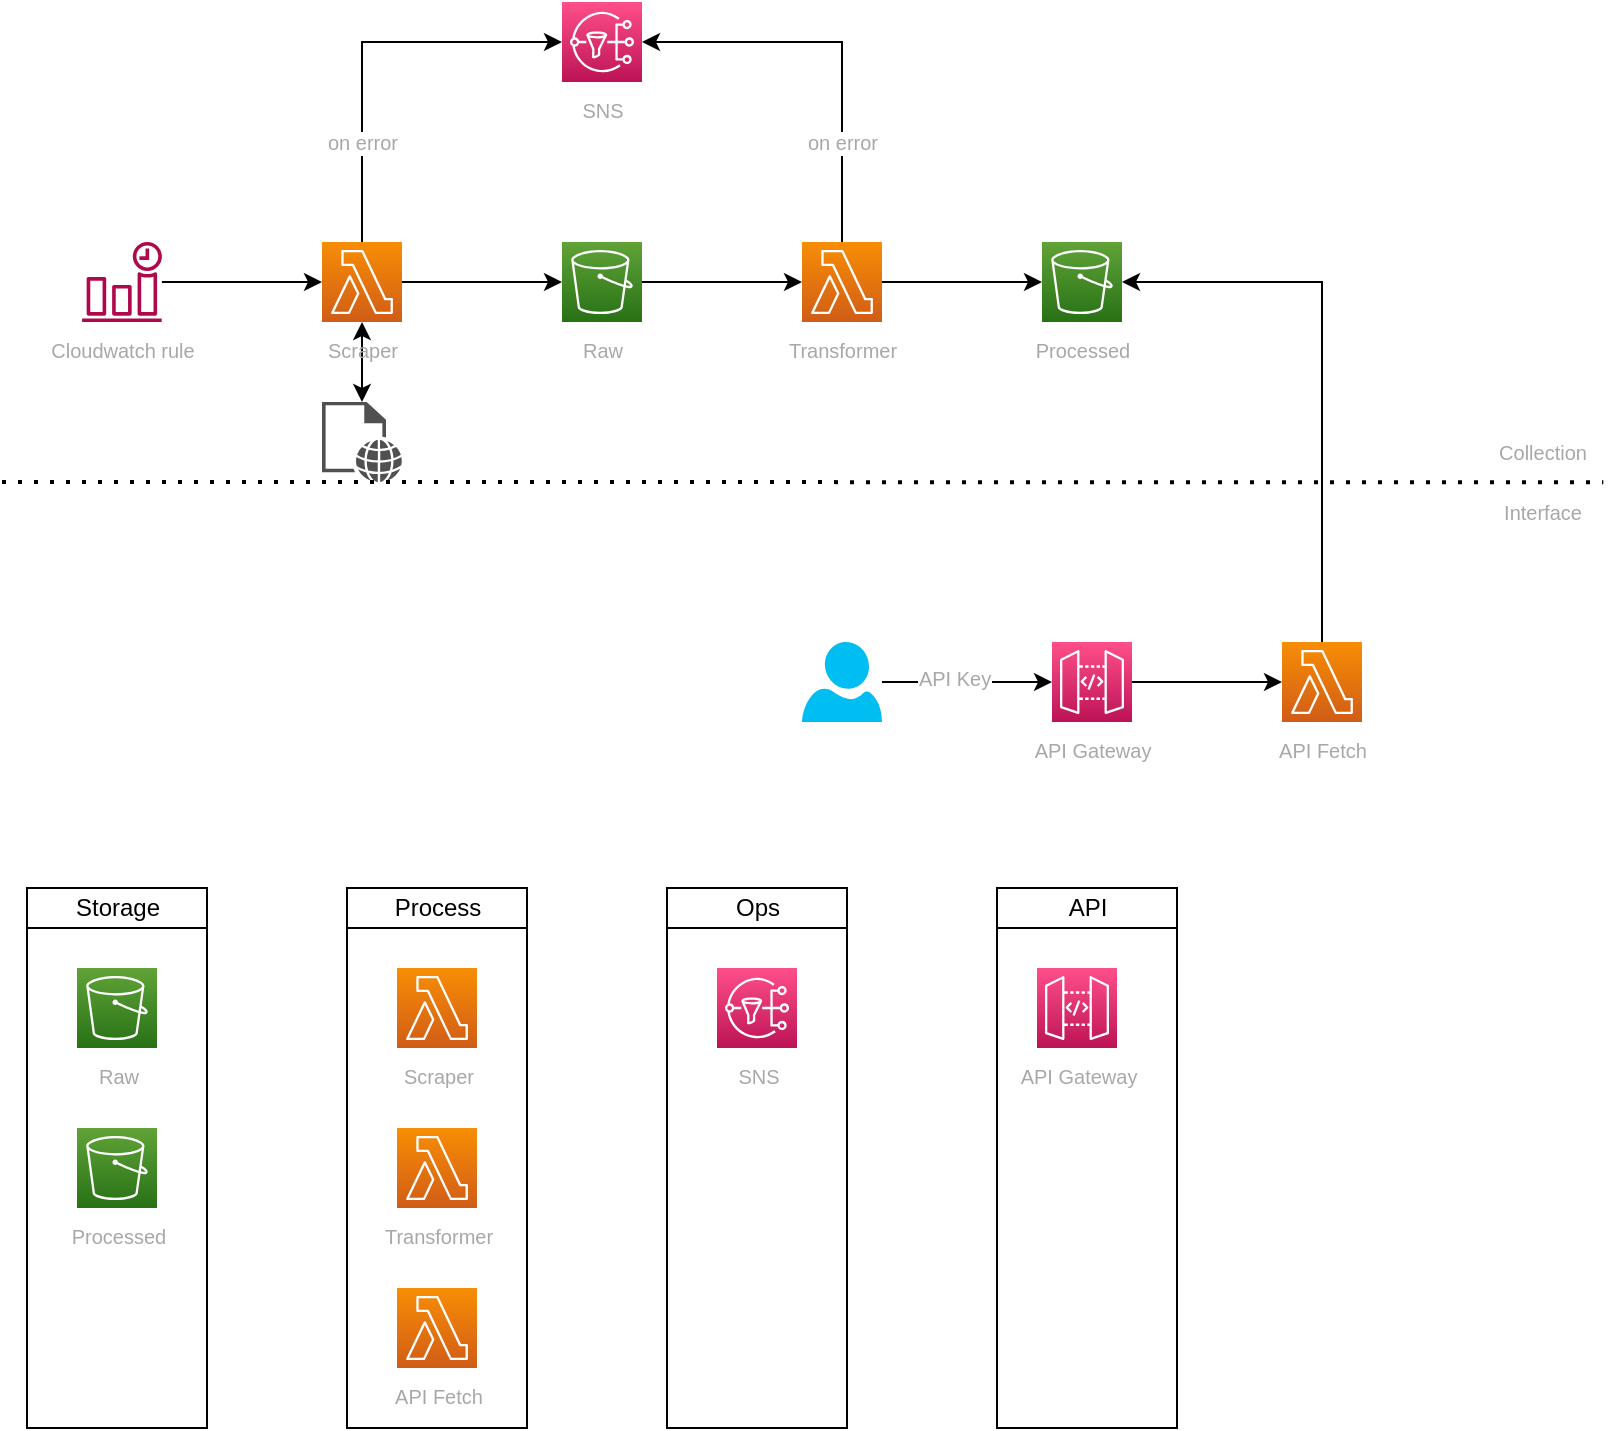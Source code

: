 <mxfile version="20.3.0" type="device"><diagram id="VQ2U64w_ggp7CO2N94mP" name="Page-1"><mxGraphModel dx="1527" dy="915" grid="0" gridSize="10" guides="1" tooltips="1" connect="1" arrows="1" fold="1" page="1" pageScale="1" pageWidth="1169" pageHeight="827" math="0" shadow="0"><root><mxCell id="0"/><mxCell id="1" parent="0"/><mxCell id="UB8Hpx1jXRo_iKFsHxC2-7" style="edgeStyle=orthogonalEdgeStyle;rounded=0;orthogonalLoop=1;jettySize=auto;html=1;fontSize=10;fontColor=#A8A8A8;" parent="1" source="UB8Hpx1jXRo_iKFsHxC2-1" target="UB8Hpx1jXRo_iKFsHxC2-6" edge="1"><mxGeometry relative="1" as="geometry"/></mxCell><mxCell id="UB8Hpx1jXRo_iKFsHxC2-10" style="edgeStyle=orthogonalEdgeStyle;rounded=0;orthogonalLoop=1;jettySize=auto;html=1;fontSize=10;fontColor=#A8A8A8;startArrow=classic;startFill=1;" parent="1" source="UB8Hpx1jXRo_iKFsHxC2-1" target="UB8Hpx1jXRo_iKFsHxC2-9" edge="1"><mxGeometry relative="1" as="geometry"/></mxCell><mxCell id="UB8Hpx1jXRo_iKFsHxC2-27" style="edgeStyle=orthogonalEdgeStyle;rounded=0;orthogonalLoop=1;jettySize=auto;html=1;entryX=0;entryY=0.5;entryDx=0;entryDy=0;entryPerimeter=0;fontSize=10;fontColor=#A8A8A8;startArrow=none;startFill=0;" parent="1" source="UB8Hpx1jXRo_iKFsHxC2-1" target="UB8Hpx1jXRo_iKFsHxC2-26" edge="1"><mxGeometry relative="1" as="geometry"><Array as="points"><mxPoint x="220" y="100"/></Array></mxGeometry></mxCell><mxCell id="UB8Hpx1jXRo_iKFsHxC2-30" value="on error" style="edgeLabel;html=1;align=center;verticalAlign=middle;resizable=0;points=[];fontSize=10;fontColor=#A8A8A8;" parent="UB8Hpx1jXRo_iKFsHxC2-27" vertex="1" connectable="0"><mxGeometry x="-0.362" relative="1" as="geometry"><mxPoint y="14" as="offset"/></mxGeometry></mxCell><mxCell id="UB8Hpx1jXRo_iKFsHxC2-1" value="&lt;font style=&quot;font-size: 10px;&quot; color=&quot;#a8a8a8&quot;&gt;Scraper&lt;/font&gt;" style="sketch=0;points=[[0,0,0],[0.25,0,0],[0.5,0,0],[0.75,0,0],[1,0,0],[0,1,0],[0.25,1,0],[0.5,1,0],[0.75,1,0],[1,1,0],[0,0.25,0],[0,0.5,0],[0,0.75,0],[1,0.25,0],[1,0.5,0],[1,0.75,0]];outlineConnect=0;fontColor=#232F3E;gradientColor=#F78E04;gradientDirection=north;fillColor=#D05C17;strokeColor=#ffffff;dashed=0;verticalLabelPosition=bottom;verticalAlign=top;align=center;html=1;fontSize=12;fontStyle=0;aspect=fixed;shape=mxgraph.aws4.resourceIcon;resIcon=mxgraph.aws4.lambda;" parent="1" vertex="1"><mxGeometry x="200" y="200" width="40" height="40" as="geometry"/></mxCell><mxCell id="UB8Hpx1jXRo_iKFsHxC2-3" style="edgeStyle=orthogonalEdgeStyle;rounded=0;orthogonalLoop=1;jettySize=auto;html=1;entryX=0;entryY=0.5;entryDx=0;entryDy=0;entryPerimeter=0;" parent="1" source="UB8Hpx1jXRo_iKFsHxC2-2" target="UB8Hpx1jXRo_iKFsHxC2-1" edge="1"><mxGeometry relative="1" as="geometry"/></mxCell><mxCell id="UB8Hpx1jXRo_iKFsHxC2-2" value="&lt;font style=&quot;font-size: 10px;&quot; color=&quot;#a8a8a8&quot;&gt;Cloudwatch rule&lt;/font&gt;" style="sketch=0;outlineConnect=0;fontColor=#232F3E;gradientColor=none;fillColor=#B0084D;strokeColor=none;dashed=0;verticalLabelPosition=bottom;verticalAlign=top;align=center;html=1;fontSize=12;fontStyle=0;aspect=fixed;pointerEvents=1;shape=mxgraph.aws4.event_time_based;" parent="1" vertex="1"><mxGeometry x="80" y="200" width="40" height="40" as="geometry"/></mxCell><mxCell id="UB8Hpx1jXRo_iKFsHxC2-12" style="edgeStyle=orthogonalEdgeStyle;rounded=0;orthogonalLoop=1;jettySize=auto;html=1;fontSize=10;fontColor=#A8A8A8;startArrow=none;startFill=0;" parent="1" source="UB8Hpx1jXRo_iKFsHxC2-6" target="UB8Hpx1jXRo_iKFsHxC2-11" edge="1"><mxGeometry relative="1" as="geometry"/></mxCell><mxCell id="UB8Hpx1jXRo_iKFsHxC2-6" value="&lt;font style=&quot;font-size: 10px;&quot; color=&quot;#a8a8a8&quot;&gt;Raw&lt;/font&gt;" style="sketch=0;points=[[0,0,0],[0.25,0,0],[0.5,0,0],[0.75,0,0],[1,0,0],[0,1,0],[0.25,1,0],[0.5,1,0],[0.75,1,0],[1,1,0],[0,0.25,0],[0,0.5,0],[0,0.75,0],[1,0.25,0],[1,0.5,0],[1,0.75,0]];outlineConnect=0;fontColor=#232F3E;gradientColor=#60A337;gradientDirection=north;fillColor=#277116;strokeColor=#ffffff;dashed=0;verticalLabelPosition=bottom;verticalAlign=top;align=center;html=1;fontSize=12;fontStyle=0;aspect=fixed;shape=mxgraph.aws4.resourceIcon;resIcon=mxgraph.aws4.s3;" parent="1" vertex="1"><mxGeometry x="320" y="200" width="40" height="40" as="geometry"/></mxCell><mxCell id="UB8Hpx1jXRo_iKFsHxC2-9" value="" style="sketch=0;pointerEvents=1;shadow=0;dashed=0;html=1;strokeColor=none;fillColor=#505050;labelPosition=center;verticalLabelPosition=bottom;verticalAlign=top;outlineConnect=0;align=center;shape=mxgraph.office.concepts.web_page;fontSize=10;fontColor=#A8A8A8;" parent="1" vertex="1"><mxGeometry x="200" y="280" width="40" height="40" as="geometry"/></mxCell><mxCell id="UB8Hpx1jXRo_iKFsHxC2-14" style="edgeStyle=orthogonalEdgeStyle;rounded=0;orthogonalLoop=1;jettySize=auto;html=1;fontSize=10;fontColor=#A8A8A8;startArrow=none;startFill=0;" parent="1" source="UB8Hpx1jXRo_iKFsHxC2-11" target="UB8Hpx1jXRo_iKFsHxC2-13" edge="1"><mxGeometry relative="1" as="geometry"/></mxCell><mxCell id="UB8Hpx1jXRo_iKFsHxC2-28" style="edgeStyle=orthogonalEdgeStyle;rounded=0;orthogonalLoop=1;jettySize=auto;html=1;entryX=1;entryY=0.5;entryDx=0;entryDy=0;entryPerimeter=0;fontSize=10;fontColor=#A8A8A8;startArrow=none;startFill=0;" parent="1" source="UB8Hpx1jXRo_iKFsHxC2-11" target="UB8Hpx1jXRo_iKFsHxC2-26" edge="1"><mxGeometry relative="1" as="geometry"><Array as="points"><mxPoint x="460" y="100"/></Array></mxGeometry></mxCell><mxCell id="UB8Hpx1jXRo_iKFsHxC2-29" value="on error" style="edgeLabel;html=1;align=center;verticalAlign=middle;resizable=0;points=[];fontSize=10;fontColor=#A8A8A8;" parent="UB8Hpx1jXRo_iKFsHxC2-28" vertex="1" connectable="0"><mxGeometry x="-0.301" y="-1" relative="1" as="geometry"><mxPoint x="-1" y="20" as="offset"/></mxGeometry></mxCell><mxCell id="UB8Hpx1jXRo_iKFsHxC2-11" value="&lt;font color=&quot;#a8a8a8&quot;&gt;&lt;span style=&quot;font-size: 10px;&quot;&gt;Transformer&lt;/span&gt;&lt;/font&gt;" style="sketch=0;points=[[0,0,0],[0.25,0,0],[0.5,0,0],[0.75,0,0],[1,0,0],[0,1,0],[0.25,1,0],[0.5,1,0],[0.75,1,0],[1,1,0],[0,0.25,0],[0,0.5,0],[0,0.75,0],[1,0.25,0],[1,0.5,0],[1,0.75,0]];outlineConnect=0;fontColor=#232F3E;gradientColor=#F78E04;gradientDirection=north;fillColor=#D05C17;strokeColor=#ffffff;dashed=0;verticalLabelPosition=bottom;verticalAlign=top;align=center;html=1;fontSize=12;fontStyle=0;aspect=fixed;shape=mxgraph.aws4.resourceIcon;resIcon=mxgraph.aws4.lambda;" parent="1" vertex="1"><mxGeometry x="440" y="200" width="40" height="40" as="geometry"/></mxCell><mxCell id="UB8Hpx1jXRo_iKFsHxC2-13" value="&lt;font style=&quot;font-size: 10px;&quot; color=&quot;#a8a8a8&quot;&gt;Processed&lt;/font&gt;" style="sketch=0;points=[[0,0,0],[0.25,0,0],[0.5,0,0],[0.75,0,0],[1,0,0],[0,1,0],[0.25,1,0],[0.5,1,0],[0.75,1,0],[1,1,0],[0,0.25,0],[0,0.5,0],[0,0.75,0],[1,0.25,0],[1,0.5,0],[1,0.75,0]];outlineConnect=0;fontColor=#232F3E;gradientColor=#60A337;gradientDirection=north;fillColor=#277116;strokeColor=#ffffff;dashed=0;verticalLabelPosition=bottom;verticalAlign=top;align=center;html=1;fontSize=12;fontStyle=0;aspect=fixed;shape=mxgraph.aws4.resourceIcon;resIcon=mxgraph.aws4.s3;" parent="1" vertex="1"><mxGeometry x="560" y="200" width="40" height="40" as="geometry"/></mxCell><mxCell id="UB8Hpx1jXRo_iKFsHxC2-18" style="edgeStyle=orthogonalEdgeStyle;rounded=0;orthogonalLoop=1;jettySize=auto;html=1;entryX=0;entryY=0.5;entryDx=0;entryDy=0;entryPerimeter=0;fontSize=10;fontColor=#A8A8A8;startArrow=none;startFill=0;" parent="1" source="UB8Hpx1jXRo_iKFsHxC2-15" target="UB8Hpx1jXRo_iKFsHxC2-17" edge="1"><mxGeometry relative="1" as="geometry"/></mxCell><mxCell id="UB8Hpx1jXRo_iKFsHxC2-15" value="&lt;font style=&quot;font-size: 10px;&quot; color=&quot;#a8a8a8&quot;&gt;API Gateway&lt;/font&gt;" style="sketch=0;points=[[0,0,0],[0.25,0,0],[0.5,0,0],[0.75,0,0],[1,0,0],[0,1,0],[0.25,1,0],[0.5,1,0],[0.75,1,0],[1,1,0],[0,0.25,0],[0,0.5,0],[0,0.75,0],[1,0.25,0],[1,0.5,0],[1,0.75,0]];outlineConnect=0;fontColor=#232F3E;gradientColor=#FF4F8B;gradientDirection=north;fillColor=#BC1356;strokeColor=#ffffff;dashed=0;verticalLabelPosition=bottom;verticalAlign=top;align=center;html=1;fontSize=12;fontStyle=0;aspect=fixed;shape=mxgraph.aws4.resourceIcon;resIcon=mxgraph.aws4.api_gateway;" parent="1" vertex="1"><mxGeometry x="565" y="400" width="40" height="40" as="geometry"/></mxCell><mxCell id="UB8Hpx1jXRo_iKFsHxC2-19" style="edgeStyle=orthogonalEdgeStyle;rounded=0;orthogonalLoop=1;jettySize=auto;html=1;entryX=1;entryY=0.5;entryDx=0;entryDy=0;entryPerimeter=0;fontSize=10;fontColor=#A8A8A8;startArrow=none;startFill=0;" parent="1" source="UB8Hpx1jXRo_iKFsHxC2-17" target="UB8Hpx1jXRo_iKFsHxC2-13" edge="1"><mxGeometry relative="1" as="geometry"><Array as="points"><mxPoint x="700" y="220"/></Array></mxGeometry></mxCell><mxCell id="UB8Hpx1jXRo_iKFsHxC2-17" value="&lt;font color=&quot;#a8a8a8&quot;&gt;&lt;span style=&quot;font-size: 10px;&quot;&gt;API Fetch&lt;/span&gt;&lt;/font&gt;" style="sketch=0;points=[[0,0,0],[0.25,0,0],[0.5,0,0],[0.75,0,0],[1,0,0],[0,1,0],[0.25,1,0],[0.5,1,0],[0.75,1,0],[1,1,0],[0,0.25,0],[0,0.5,0],[0,0.75,0],[1,0.25,0],[1,0.5,0],[1,0.75,0]];outlineConnect=0;fontColor=#232F3E;gradientColor=#F78E04;gradientDirection=north;fillColor=#D05C17;strokeColor=#ffffff;dashed=0;verticalLabelPosition=bottom;verticalAlign=top;align=center;html=1;fontSize=12;fontStyle=0;aspect=fixed;shape=mxgraph.aws4.resourceIcon;resIcon=mxgraph.aws4.lambda;" parent="1" vertex="1"><mxGeometry x="680" y="400" width="40" height="40" as="geometry"/></mxCell><mxCell id="UB8Hpx1jXRo_iKFsHxC2-21" style="edgeStyle=orthogonalEdgeStyle;rounded=0;orthogonalLoop=1;jettySize=auto;html=1;fontSize=10;fontColor=#A8A8A8;startArrow=none;startFill=0;" parent="1" source="UB8Hpx1jXRo_iKFsHxC2-20" target="UB8Hpx1jXRo_iKFsHxC2-15" edge="1"><mxGeometry relative="1" as="geometry"/></mxCell><mxCell id="UB8Hpx1jXRo_iKFsHxC2-22" value="API Key" style="edgeLabel;html=1;align=center;verticalAlign=middle;resizable=0;points=[];fontSize=10;fontColor=#A8A8A8;" parent="UB8Hpx1jXRo_iKFsHxC2-21" vertex="1" connectable="0"><mxGeometry x="-0.15" y="2" relative="1" as="geometry"><mxPoint as="offset"/></mxGeometry></mxCell><mxCell id="UB8Hpx1jXRo_iKFsHxC2-20" value="" style="verticalLabelPosition=bottom;html=1;verticalAlign=top;align=center;strokeColor=none;fillColor=#00BEF2;shape=mxgraph.azure.user;fontSize=10;fontColor=#A8A8A8;" parent="1" vertex="1"><mxGeometry x="440" y="400" width="40" height="40" as="geometry"/></mxCell><mxCell id="UB8Hpx1jXRo_iKFsHxC2-23" value="" style="endArrow=none;dashed=1;html=1;dashPattern=1 3;strokeWidth=2;rounded=0;fontSize=10;fontColor=#A8A8A8;entryX=0.938;entryY=1.004;entryDx=0;entryDy=0;entryPerimeter=0;" parent="1" target="UB8Hpx1jXRo_iKFsHxC2-24" edge="1"><mxGeometry width="50" height="50" relative="1" as="geometry"><mxPoint x="40" y="320" as="sourcePoint"/><mxPoint x="880" y="320" as="targetPoint"/></mxGeometry></mxCell><mxCell id="UB8Hpx1jXRo_iKFsHxC2-24" value="Collection" style="text;html=1;align=center;verticalAlign=middle;resizable=0;points=[];autosize=1;strokeColor=none;fillColor=none;fontSize=10;fontColor=#A8A8A8;" parent="1" vertex="1"><mxGeometry x="775" y="290" width="70" height="30" as="geometry"/></mxCell><mxCell id="UB8Hpx1jXRo_iKFsHxC2-25" value="Interface" style="text;html=1;align=center;verticalAlign=middle;resizable=0;points=[];autosize=1;strokeColor=none;fillColor=none;fontSize=10;fontColor=#A8A8A8;" parent="1" vertex="1"><mxGeometry x="780" y="320" width="60" height="30" as="geometry"/></mxCell><mxCell id="UB8Hpx1jXRo_iKFsHxC2-26" value="&lt;font color=&quot;#a8a8a8&quot; style=&quot;font-size: 10px;&quot;&gt;SNS&lt;/font&gt;" style="sketch=0;points=[[0,0,0],[0.25,0,0],[0.5,0,0],[0.75,0,0],[1,0,0],[0,1,0],[0.25,1,0],[0.5,1,0],[0.75,1,0],[1,1,0],[0,0.25,0],[0,0.5,0],[0,0.75,0],[1,0.25,0],[1,0.5,0],[1,0.75,0]];outlineConnect=0;fontColor=#232F3E;gradientColor=#FF4F8B;gradientDirection=north;fillColor=#BC1356;strokeColor=#ffffff;dashed=0;verticalLabelPosition=bottom;verticalAlign=top;align=center;html=1;fontSize=12;fontStyle=0;aspect=fixed;shape=mxgraph.aws4.resourceIcon;resIcon=mxgraph.aws4.sns;" parent="1" vertex="1"><mxGeometry x="320" y="80" width="40" height="40" as="geometry"/></mxCell><mxCell id="_ls3QLkUgVDlPhnRnZ2J-1" value="&lt;font style=&quot;font-size: 10px;&quot; color=&quot;#a8a8a8&quot;&gt;Raw&lt;/font&gt;" style="sketch=0;points=[[0,0,0],[0.25,0,0],[0.5,0,0],[0.75,0,0],[1,0,0],[0,1,0],[0.25,1,0],[0.5,1,0],[0.75,1,0],[1,1,0],[0,0.25,0],[0,0.5,0],[0,0.75,0],[1,0.25,0],[1,0.5,0],[1,0.75,0]];outlineConnect=0;fontColor=#232F3E;gradientColor=#60A337;gradientDirection=north;fillColor=#277116;strokeColor=#ffffff;dashed=0;verticalLabelPosition=bottom;verticalAlign=top;align=center;html=1;fontSize=12;fontStyle=0;aspect=fixed;shape=mxgraph.aws4.resourceIcon;resIcon=mxgraph.aws4.s3;" vertex="1" parent="1"><mxGeometry x="77.5" y="563" width="40" height="40" as="geometry"/></mxCell><mxCell id="_ls3QLkUgVDlPhnRnZ2J-2" value="&lt;font style=&quot;font-size: 10px;&quot; color=&quot;#a8a8a8&quot;&gt;Processed&lt;/font&gt;" style="sketch=0;points=[[0,0,0],[0.25,0,0],[0.5,0,0],[0.75,0,0],[1,0,0],[0,1,0],[0.25,1,0],[0.5,1,0],[0.75,1,0],[1,1,0],[0,0.25,0],[0,0.5,0],[0,0.75,0],[1,0.25,0],[1,0.5,0],[1,0.75,0]];outlineConnect=0;fontColor=#232F3E;gradientColor=#60A337;gradientDirection=north;fillColor=#277116;strokeColor=#ffffff;dashed=0;verticalLabelPosition=bottom;verticalAlign=top;align=center;html=1;fontSize=12;fontStyle=0;aspect=fixed;shape=mxgraph.aws4.resourceIcon;resIcon=mxgraph.aws4.s3;" vertex="1" parent="1"><mxGeometry x="77.5" y="643" width="40" height="40" as="geometry"/></mxCell><mxCell id="_ls3QLkUgVDlPhnRnZ2J-4" value="&lt;font style=&quot;font-size: 10px;&quot; color=&quot;#a8a8a8&quot;&gt;Scraper&lt;/font&gt;" style="sketch=0;points=[[0,0,0],[0.25,0,0],[0.5,0,0],[0.75,0,0],[1,0,0],[0,1,0],[0.25,1,0],[0.5,1,0],[0.75,1,0],[1,1,0],[0,0.25,0],[0,0.5,0],[0,0.75,0],[1,0.25,0],[1,0.5,0],[1,0.75,0]];outlineConnect=0;fontColor=#232F3E;gradientColor=#F78E04;gradientDirection=north;fillColor=#D05C17;strokeColor=#ffffff;dashed=0;verticalLabelPosition=bottom;verticalAlign=top;align=center;html=1;fontSize=12;fontStyle=0;aspect=fixed;shape=mxgraph.aws4.resourceIcon;resIcon=mxgraph.aws4.lambda;" vertex="1" parent="1"><mxGeometry x="237.5" y="563" width="40" height="40" as="geometry"/></mxCell><mxCell id="_ls3QLkUgVDlPhnRnZ2J-5" value="&lt;font color=&quot;#a8a8a8&quot;&gt;&lt;span style=&quot;font-size: 10px;&quot;&gt;Transformer&lt;/span&gt;&lt;/font&gt;" style="sketch=0;points=[[0,0,0],[0.25,0,0],[0.5,0,0],[0.75,0,0],[1,0,0],[0,1,0],[0.25,1,0],[0.5,1,0],[0.75,1,0],[1,1,0],[0,0.25,0],[0,0.5,0],[0,0.75,0],[1,0.25,0],[1,0.5,0],[1,0.75,0]];outlineConnect=0;fontColor=#232F3E;gradientColor=#F78E04;gradientDirection=north;fillColor=#D05C17;strokeColor=#ffffff;dashed=0;verticalLabelPosition=bottom;verticalAlign=top;align=center;html=1;fontSize=12;fontStyle=0;aspect=fixed;shape=mxgraph.aws4.resourceIcon;resIcon=mxgraph.aws4.lambda;" vertex="1" parent="1"><mxGeometry x="237.5" y="643" width="40" height="40" as="geometry"/></mxCell><mxCell id="_ls3QLkUgVDlPhnRnZ2J-6" value="&lt;font color=&quot;#a8a8a8&quot;&gt;&lt;span style=&quot;font-size: 10px;&quot;&gt;API Fetch&lt;/span&gt;&lt;/font&gt;" style="sketch=0;points=[[0,0,0],[0.25,0,0],[0.5,0,0],[0.75,0,0],[1,0,0],[0,1,0],[0.25,1,0],[0.5,1,0],[0.75,1,0],[1,1,0],[0,0.25,0],[0,0.5,0],[0,0.75,0],[1,0.25,0],[1,0.5,0],[1,0.75,0]];outlineConnect=0;fontColor=#232F3E;gradientColor=#F78E04;gradientDirection=north;fillColor=#D05C17;strokeColor=#ffffff;dashed=0;verticalLabelPosition=bottom;verticalAlign=top;align=center;html=1;fontSize=12;fontStyle=0;aspect=fixed;shape=mxgraph.aws4.resourceIcon;resIcon=mxgraph.aws4.lambda;" vertex="1" parent="1"><mxGeometry x="237.5" y="723" width="40" height="40" as="geometry"/></mxCell><mxCell id="_ls3QLkUgVDlPhnRnZ2J-8" value="&lt;font color=&quot;#a8a8a8&quot; style=&quot;font-size: 10px;&quot;&gt;SNS&lt;/font&gt;" style="sketch=0;points=[[0,0,0],[0.25,0,0],[0.5,0,0],[0.75,0,0],[1,0,0],[0,1,0],[0.25,1,0],[0.5,1,0],[0.75,1,0],[1,1,0],[0,0.25,0],[0,0.5,0],[0,0.75,0],[1,0.25,0],[1,0.5,0],[1,0.75,0]];outlineConnect=0;fontColor=#232F3E;gradientColor=#FF4F8B;gradientDirection=north;fillColor=#BC1356;strokeColor=#ffffff;dashed=0;verticalLabelPosition=bottom;verticalAlign=top;align=center;html=1;fontSize=12;fontStyle=0;aspect=fixed;shape=mxgraph.aws4.resourceIcon;resIcon=mxgraph.aws4.sns;" vertex="1" parent="1"><mxGeometry x="397.5" y="563" width="40" height="40" as="geometry"/></mxCell><mxCell id="_ls3QLkUgVDlPhnRnZ2J-9" value="&lt;font style=&quot;font-size: 10px;&quot; color=&quot;#a8a8a8&quot;&gt;API Gateway&lt;/font&gt;" style="sketch=0;points=[[0,0,0],[0.25,0,0],[0.5,0,0],[0.75,0,0],[1,0,0],[0,1,0],[0.25,1,0],[0.5,1,0],[0.75,1,0],[1,1,0],[0,0.25,0],[0,0.5,0],[0,0.75,0],[1,0.25,0],[1,0.5,0],[1,0.75,0]];outlineConnect=0;fontColor=#232F3E;gradientColor=#FF4F8B;gradientDirection=north;fillColor=#BC1356;strokeColor=#ffffff;dashed=0;verticalLabelPosition=bottom;verticalAlign=top;align=center;html=1;fontSize=12;fontStyle=0;aspect=fixed;shape=mxgraph.aws4.resourceIcon;resIcon=mxgraph.aws4.api_gateway;" vertex="1" parent="1"><mxGeometry x="557.5" y="563" width="40" height="40" as="geometry"/></mxCell><mxCell id="_ls3QLkUgVDlPhnRnZ2J-11" value="" style="rounded=0;whiteSpace=wrap;html=1;fillColor=none;" vertex="1" parent="1"><mxGeometry x="52.5" y="543" width="90" height="250" as="geometry"/></mxCell><mxCell id="_ls3QLkUgVDlPhnRnZ2J-12" value="" style="rounded=0;whiteSpace=wrap;html=1;fillColor=none;" vertex="1" parent="1"><mxGeometry x="212.5" y="543" width="90" height="250" as="geometry"/></mxCell><mxCell id="_ls3QLkUgVDlPhnRnZ2J-13" value="" style="rounded=0;whiteSpace=wrap;html=1;fillColor=none;" vertex="1" parent="1"><mxGeometry x="372.5" y="543" width="90" height="250" as="geometry"/></mxCell><mxCell id="_ls3QLkUgVDlPhnRnZ2J-14" value="" style="rounded=0;whiteSpace=wrap;html=1;fillColor=none;" vertex="1" parent="1"><mxGeometry x="537.5" y="543" width="90" height="250" as="geometry"/></mxCell><mxCell id="_ls3QLkUgVDlPhnRnZ2J-15" value="API" style="rounded=0;whiteSpace=wrap;html=1;fillColor=none;" vertex="1" parent="1"><mxGeometry x="537.5" y="523" width="90" height="20" as="geometry"/></mxCell><mxCell id="_ls3QLkUgVDlPhnRnZ2J-16" value="Ops" style="rounded=0;whiteSpace=wrap;html=1;fillColor=none;" vertex="1" parent="1"><mxGeometry x="372.5" y="523" width="90" height="20" as="geometry"/></mxCell><mxCell id="_ls3QLkUgVDlPhnRnZ2J-17" value="Process" style="rounded=0;whiteSpace=wrap;html=1;fillColor=none;" vertex="1" parent="1"><mxGeometry x="212.5" y="523" width="90" height="20" as="geometry"/></mxCell><mxCell id="_ls3QLkUgVDlPhnRnZ2J-18" value="Storage" style="rounded=0;whiteSpace=wrap;html=1;fillColor=none;" vertex="1" parent="1"><mxGeometry x="52.5" y="523" width="90" height="20" as="geometry"/></mxCell></root></mxGraphModel></diagram></mxfile>